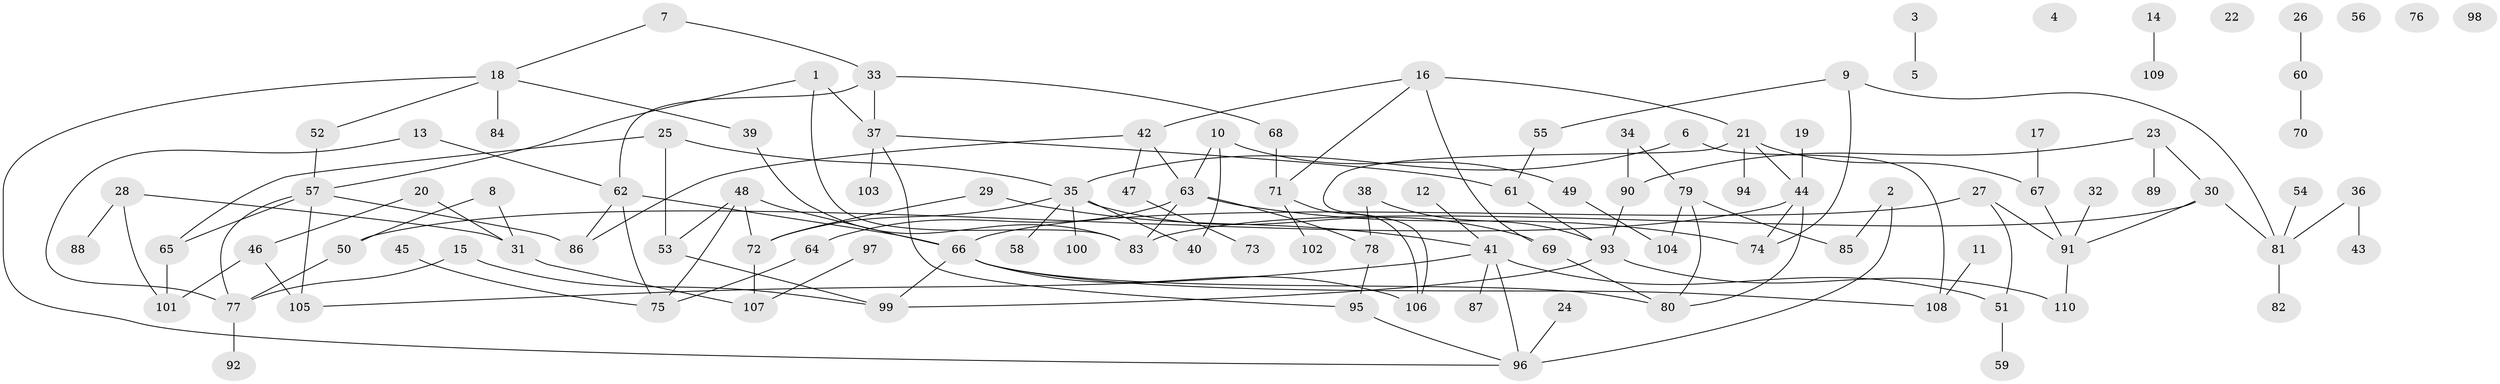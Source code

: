// Generated by graph-tools (version 1.1) at 2025/49/03/09/25 03:49:10]
// undirected, 110 vertices, 142 edges
graph export_dot {
graph [start="1"]
  node [color=gray90,style=filled];
  1;
  2;
  3;
  4;
  5;
  6;
  7;
  8;
  9;
  10;
  11;
  12;
  13;
  14;
  15;
  16;
  17;
  18;
  19;
  20;
  21;
  22;
  23;
  24;
  25;
  26;
  27;
  28;
  29;
  30;
  31;
  32;
  33;
  34;
  35;
  36;
  37;
  38;
  39;
  40;
  41;
  42;
  43;
  44;
  45;
  46;
  47;
  48;
  49;
  50;
  51;
  52;
  53;
  54;
  55;
  56;
  57;
  58;
  59;
  60;
  61;
  62;
  63;
  64;
  65;
  66;
  67;
  68;
  69;
  70;
  71;
  72;
  73;
  74;
  75;
  76;
  77;
  78;
  79;
  80;
  81;
  82;
  83;
  84;
  85;
  86;
  87;
  88;
  89;
  90;
  91;
  92;
  93;
  94;
  95;
  96;
  97;
  98;
  99;
  100;
  101;
  102;
  103;
  104;
  105;
  106;
  107;
  108;
  109;
  110;
  1 -- 37;
  1 -- 57;
  1 -- 83;
  2 -- 85;
  2 -- 96;
  3 -- 5;
  6 -- 35;
  6 -- 108;
  7 -- 18;
  7 -- 33;
  8 -- 31;
  8 -- 50;
  9 -- 55;
  9 -- 74;
  9 -- 81;
  10 -- 40;
  10 -- 49;
  10 -- 63;
  11 -- 108;
  12 -- 41;
  13 -- 62;
  13 -- 77;
  14 -- 109;
  15 -- 77;
  15 -- 99;
  16 -- 21;
  16 -- 42;
  16 -- 69;
  16 -- 71;
  17 -- 67;
  18 -- 39;
  18 -- 52;
  18 -- 84;
  18 -- 96;
  19 -- 44;
  20 -- 31;
  20 -- 46;
  21 -- 44;
  21 -- 67;
  21 -- 94;
  21 -- 106;
  23 -- 30;
  23 -- 89;
  23 -- 90;
  24 -- 96;
  25 -- 35;
  25 -- 53;
  25 -- 65;
  26 -- 60;
  27 -- 51;
  27 -- 66;
  27 -- 91;
  28 -- 31;
  28 -- 88;
  28 -- 101;
  29 -- 41;
  29 -- 72;
  30 -- 81;
  30 -- 83;
  30 -- 91;
  31 -- 107;
  32 -- 91;
  33 -- 37;
  33 -- 62;
  33 -- 68;
  34 -- 79;
  34 -- 90;
  35 -- 40;
  35 -- 58;
  35 -- 69;
  35 -- 72;
  35 -- 100;
  36 -- 43;
  36 -- 81;
  37 -- 61;
  37 -- 95;
  37 -- 103;
  38 -- 78;
  38 -- 93;
  39 -- 83;
  41 -- 51;
  41 -- 87;
  41 -- 96;
  41 -- 105;
  42 -- 47;
  42 -- 63;
  42 -- 86;
  44 -- 50;
  44 -- 74;
  44 -- 80;
  45 -- 75;
  46 -- 101;
  46 -- 105;
  47 -- 73;
  48 -- 53;
  48 -- 66;
  48 -- 72;
  48 -- 75;
  49 -- 104;
  50 -- 77;
  51 -- 59;
  52 -- 57;
  53 -- 99;
  54 -- 81;
  55 -- 61;
  57 -- 65;
  57 -- 77;
  57 -- 86;
  57 -- 105;
  60 -- 70;
  61 -- 93;
  62 -- 66;
  62 -- 75;
  62 -- 86;
  63 -- 64;
  63 -- 74;
  63 -- 78;
  63 -- 83;
  64 -- 75;
  65 -- 101;
  66 -- 80;
  66 -- 99;
  66 -- 106;
  66 -- 108;
  67 -- 91;
  68 -- 71;
  69 -- 80;
  71 -- 102;
  71 -- 106;
  72 -- 107;
  77 -- 92;
  78 -- 95;
  79 -- 80;
  79 -- 85;
  79 -- 104;
  81 -- 82;
  90 -- 93;
  91 -- 110;
  93 -- 99;
  93 -- 110;
  95 -- 96;
  97 -- 107;
}
